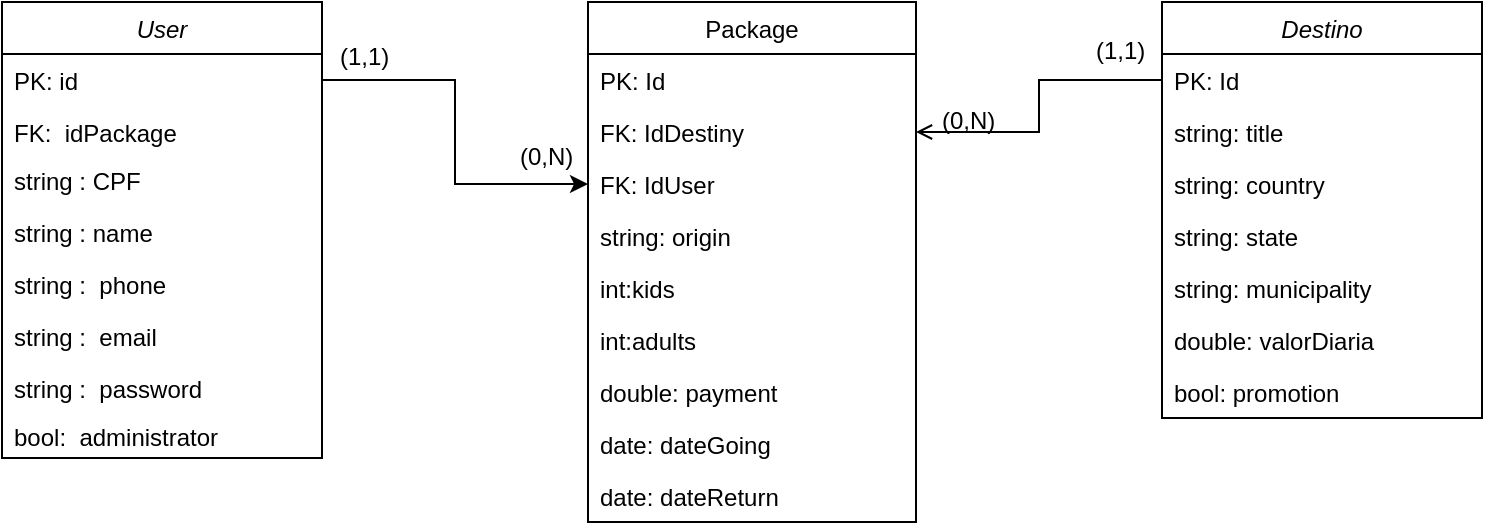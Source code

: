 <mxfile version="16.0.0" type="device"><diagram id="C5RBs43oDa-KdzZeNtuy" name="Page-1"><mxGraphModel dx="942" dy="550" grid="1" gridSize="10" guides="1" tooltips="1" connect="1" arrows="1" fold="1" page="1" pageScale="1" pageWidth="827" pageHeight="1169" math="0" shadow="0"><root><mxCell id="WIyWlLk6GJQsqaUBKTNV-0"/><mxCell id="WIyWlLk6GJQsqaUBKTNV-1" parent="WIyWlLk6GJQsqaUBKTNV-0"/><mxCell id="zkfFHV4jXpPFQw0GAbJ--0" value="User" style="swimlane;fontStyle=2;align=center;verticalAlign=top;childLayout=stackLayout;horizontal=1;startSize=26;horizontalStack=0;resizeParent=1;resizeLast=0;collapsible=1;marginBottom=0;rounded=0;shadow=0;strokeWidth=1;" parent="WIyWlLk6GJQsqaUBKTNV-1" vertex="1"><mxGeometry x="40" y="30" width="160" height="228" as="geometry"><mxRectangle x="230" y="140" width="160" height="26" as="alternateBounds"/></mxGeometry></mxCell><mxCell id="9QoxeDLVH2ZkLsEEm8cj-0" value="PK: id" style="text;align=left;verticalAlign=top;spacingLeft=4;spacingRight=4;overflow=hidden;rotatable=0;points=[[0,0.5],[1,0.5]];portConstraint=eastwest;" parent="zkfFHV4jXpPFQw0GAbJ--0" vertex="1"><mxGeometry y="26" width="160" height="26" as="geometry"/></mxCell><mxCell id="qlzHN-S7dza4pEabF48u-1" value="FK:  idPackage" style="text;align=left;verticalAlign=top;spacingLeft=4;spacingRight=4;overflow=hidden;rotatable=0;points=[[0,0.5],[1,0.5]];portConstraint=eastwest;rounded=0;shadow=0;html=0;" parent="zkfFHV4jXpPFQw0GAbJ--0" vertex="1"><mxGeometry y="52" width="160" height="24" as="geometry"/></mxCell><mxCell id="zkfFHV4jXpPFQw0GAbJ--2" value="string : CPF" style="text;align=left;verticalAlign=top;spacingLeft=4;spacingRight=4;overflow=hidden;rotatable=0;points=[[0,0.5],[1,0.5]];portConstraint=eastwest;rounded=0;shadow=0;html=0;" parent="zkfFHV4jXpPFQw0GAbJ--0" vertex="1"><mxGeometry y="76" width="160" height="26" as="geometry"/></mxCell><mxCell id="zkfFHV4jXpPFQw0GAbJ--1" value="string : name" style="text;align=left;verticalAlign=top;spacingLeft=4;spacingRight=4;overflow=hidden;rotatable=0;points=[[0,0.5],[1,0.5]];portConstraint=eastwest;" parent="zkfFHV4jXpPFQw0GAbJ--0" vertex="1"><mxGeometry y="102" width="160" height="26" as="geometry"/></mxCell><mxCell id="zkfFHV4jXpPFQw0GAbJ--3" value="string :  phone" style="text;align=left;verticalAlign=top;spacingLeft=4;spacingRight=4;overflow=hidden;rotatable=0;points=[[0,0.5],[1,0.5]];portConstraint=eastwest;rounded=0;shadow=0;html=0;" parent="zkfFHV4jXpPFQw0GAbJ--0" vertex="1"><mxGeometry y="128" width="160" height="26" as="geometry"/></mxCell><mxCell id="9QoxeDLVH2ZkLsEEm8cj-1" value="string :  email" style="text;align=left;verticalAlign=top;spacingLeft=4;spacingRight=4;overflow=hidden;rotatable=0;points=[[0,0.5],[1,0.5]];portConstraint=eastwest;rounded=0;shadow=0;html=0;" parent="zkfFHV4jXpPFQw0GAbJ--0" vertex="1"><mxGeometry y="154" width="160" height="26" as="geometry"/></mxCell><mxCell id="9QoxeDLVH2ZkLsEEm8cj-2" value="string :  password" style="text;align=left;verticalAlign=top;spacingLeft=4;spacingRight=4;overflow=hidden;rotatable=0;points=[[0,0.5],[1,0.5]];portConstraint=eastwest;rounded=0;shadow=0;html=0;" parent="zkfFHV4jXpPFQw0GAbJ--0" vertex="1"><mxGeometry y="180" width="160" height="24" as="geometry"/></mxCell><mxCell id="qlzHN-S7dza4pEabF48u-2" value="bool:  administrator " style="text;align=left;verticalAlign=top;spacingLeft=4;spacingRight=4;overflow=hidden;rotatable=0;points=[[0,0.5],[1,0.5]];portConstraint=eastwest;rounded=0;shadow=0;html=0;" parent="zkfFHV4jXpPFQw0GAbJ--0" vertex="1"><mxGeometry y="204" width="160" height="24" as="geometry"/></mxCell><mxCell id="zkfFHV4jXpPFQw0GAbJ--17" value="Package" style="swimlane;fontStyle=0;align=center;verticalAlign=top;childLayout=stackLayout;horizontal=1;startSize=26;horizontalStack=0;resizeParent=1;resizeLast=0;collapsible=1;marginBottom=0;rounded=0;shadow=0;strokeWidth=1;" parent="WIyWlLk6GJQsqaUBKTNV-1" vertex="1"><mxGeometry x="333" y="30" width="164" height="260" as="geometry"><mxRectangle x="334" y="30" width="160" height="26" as="alternateBounds"/></mxGeometry></mxCell><mxCell id="zkfFHV4jXpPFQw0GAbJ--18" value="PK: Id" style="text;align=left;verticalAlign=top;spacingLeft=4;spacingRight=4;overflow=hidden;rotatable=0;points=[[0,0.5],[1,0.5]];portConstraint=eastwest;" parent="zkfFHV4jXpPFQw0GAbJ--17" vertex="1"><mxGeometry y="26" width="164" height="26" as="geometry"/></mxCell><mxCell id="zkfFHV4jXpPFQw0GAbJ--20" value="FK: IdDestiny" style="text;align=left;verticalAlign=top;spacingLeft=4;spacingRight=4;overflow=hidden;rotatable=0;points=[[0,0.5],[1,0.5]];portConstraint=eastwest;rounded=0;shadow=0;html=0;" parent="zkfFHV4jXpPFQw0GAbJ--17" vertex="1"><mxGeometry y="52" width="164" height="26" as="geometry"/></mxCell><mxCell id="9QoxeDLVH2ZkLsEEm8cj-8" value="FK: IdUser" style="text;align=left;verticalAlign=top;spacingLeft=4;spacingRight=4;overflow=hidden;rotatable=0;points=[[0,0.5],[1,0.5]];portConstraint=eastwest;rounded=0;shadow=0;html=0;" parent="zkfFHV4jXpPFQw0GAbJ--17" vertex="1"><mxGeometry y="78" width="164" height="26" as="geometry"/></mxCell><mxCell id="zkfFHV4jXpPFQw0GAbJ--19" value="string: origin" style="text;align=left;verticalAlign=top;spacingLeft=4;spacingRight=4;overflow=hidden;rotatable=0;points=[[0,0.5],[1,0.5]];portConstraint=eastwest;rounded=0;shadow=0;html=0;" parent="zkfFHV4jXpPFQw0GAbJ--17" vertex="1"><mxGeometry y="104" width="164" height="26" as="geometry"/></mxCell><mxCell id="zkfFHV4jXpPFQw0GAbJ--21" value="int:kids" style="text;align=left;verticalAlign=top;spacingLeft=4;spacingRight=4;overflow=hidden;rotatable=0;points=[[0,0.5],[1,0.5]];portConstraint=eastwest;rounded=0;shadow=0;html=0;" parent="zkfFHV4jXpPFQw0GAbJ--17" vertex="1"><mxGeometry y="130" width="164" height="26" as="geometry"/></mxCell><mxCell id="9QoxeDLVH2ZkLsEEm8cj-3" value="int:adults" style="text;align=left;verticalAlign=top;spacingLeft=4;spacingRight=4;overflow=hidden;rotatable=0;points=[[0,0.5],[1,0.5]];portConstraint=eastwest;rounded=0;shadow=0;html=0;" parent="zkfFHV4jXpPFQw0GAbJ--17" vertex="1"><mxGeometry y="156" width="164" height="26" as="geometry"/></mxCell><mxCell id="9QoxeDLVH2ZkLsEEm8cj-4" value="double: payment" style="text;align=left;verticalAlign=top;spacingLeft=4;spacingRight=4;overflow=hidden;rotatable=0;points=[[0,0.5],[1,0.5]];portConstraint=eastwest;rounded=0;shadow=0;html=0;" parent="zkfFHV4jXpPFQw0GAbJ--17" vertex="1"><mxGeometry y="182" width="164" height="26" as="geometry"/></mxCell><mxCell id="9QoxeDLVH2ZkLsEEm8cj-5" value="date: dateGoing" style="text;align=left;verticalAlign=top;spacingLeft=4;spacingRight=4;overflow=hidden;rotatable=0;points=[[0,0.5],[1,0.5]];portConstraint=eastwest;rounded=0;shadow=0;html=0;" parent="zkfFHV4jXpPFQw0GAbJ--17" vertex="1"><mxGeometry y="208" width="164" height="26" as="geometry"/></mxCell><mxCell id="9QoxeDLVH2ZkLsEEm8cj-6" value="date: dateReturn" style="text;align=left;verticalAlign=top;spacingLeft=4;spacingRight=4;overflow=hidden;rotatable=0;points=[[0,0.5],[1,0.5]];portConstraint=eastwest;rounded=0;shadow=0;html=0;" parent="zkfFHV4jXpPFQw0GAbJ--17" vertex="1"><mxGeometry y="234" width="164" height="26" as="geometry"/></mxCell><mxCell id="8IeOA5Ux4PqqJXzsAvxy-0" value="Destino" style="swimlane;fontStyle=2;align=center;verticalAlign=top;childLayout=stackLayout;horizontal=1;startSize=26;horizontalStack=0;resizeParent=1;resizeLast=0;collapsible=1;marginBottom=0;rounded=0;shadow=0;strokeWidth=1;" parent="WIyWlLk6GJQsqaUBKTNV-1" vertex="1"><mxGeometry x="620" y="30" width="160" height="208" as="geometry"><mxRectangle x="620" y="89" width="160" height="26" as="alternateBounds"/></mxGeometry></mxCell><mxCell id="9QoxeDLVH2ZkLsEEm8cj-7" value="PK: Id" style="text;align=left;verticalAlign=top;spacingLeft=4;spacingRight=4;overflow=hidden;rotatable=0;points=[[0,0.5],[1,0.5]];portConstraint=eastwest;" parent="8IeOA5Ux4PqqJXzsAvxy-0" vertex="1"><mxGeometry y="26" width="160" height="26" as="geometry"/></mxCell><mxCell id="8IeOA5Ux4PqqJXzsAvxy-1" value="string: title" style="text;align=left;verticalAlign=top;spacingLeft=4;spacingRight=4;overflow=hidden;rotatable=0;points=[[0,0.5],[1,0.5]];portConstraint=eastwest;" parent="8IeOA5Ux4PqqJXzsAvxy-0" vertex="1"><mxGeometry y="52" width="160" height="26" as="geometry"/></mxCell><mxCell id="8IeOA5Ux4PqqJXzsAvxy-2" value="string: country&#10;" style="text;align=left;verticalAlign=top;spacingLeft=4;spacingRight=4;overflow=hidden;rotatable=0;points=[[0,0.5],[1,0.5]];portConstraint=eastwest;rounded=0;shadow=0;html=0;" parent="8IeOA5Ux4PqqJXzsAvxy-0" vertex="1"><mxGeometry y="78" width="160" height="26" as="geometry"/></mxCell><mxCell id="8IeOA5Ux4PqqJXzsAvxy-3" value="string: state" style="text;align=left;verticalAlign=top;spacingLeft=4;spacingRight=4;overflow=hidden;rotatable=0;points=[[0,0.5],[1,0.5]];portConstraint=eastwest;rounded=0;shadow=0;html=0;" parent="8IeOA5Ux4PqqJXzsAvxy-0" vertex="1"><mxGeometry y="104" width="160" height="26" as="geometry"/></mxCell><mxCell id="8IeOA5Ux4PqqJXzsAvxy-5" value="string: municipality" style="text;align=left;verticalAlign=top;spacingLeft=4;spacingRight=4;overflow=hidden;rotatable=0;points=[[0,0.5],[1,0.5]];portConstraint=eastwest;" parent="8IeOA5Ux4PqqJXzsAvxy-0" vertex="1"><mxGeometry y="130" width="160" height="26" as="geometry"/></mxCell><mxCell id="9QoxeDLVH2ZkLsEEm8cj-9" value="double: valorDiaria" style="text;align=left;verticalAlign=top;spacingLeft=4;spacingRight=4;overflow=hidden;rotatable=0;points=[[0,0.5],[1,0.5]];portConstraint=eastwest;" parent="8IeOA5Ux4PqqJXzsAvxy-0" vertex="1"><mxGeometry y="156" width="160" height="26" as="geometry"/></mxCell><mxCell id="qlzHN-S7dza4pEabF48u-3" value="bool: promotion" style="text;align=left;verticalAlign=top;spacingLeft=4;spacingRight=4;overflow=hidden;rotatable=0;points=[[0,0.5],[1,0.5]];portConstraint=eastwest;" parent="8IeOA5Ux4PqqJXzsAvxy-0" vertex="1"><mxGeometry y="182" width="160" height="26" as="geometry"/></mxCell><mxCell id="8IeOA5Ux4PqqJXzsAvxy-27" style="edgeStyle=orthogonalEdgeStyle;rounded=0;orthogonalLoop=1;jettySize=auto;html=1;endArrow=open;endFill=0;entryX=1;entryY=0.5;entryDx=0;entryDy=0;" parent="WIyWlLk6GJQsqaUBKTNV-1" source="9QoxeDLVH2ZkLsEEm8cj-7" target="zkfFHV4jXpPFQw0GAbJ--20" edge="1"><mxGeometry relative="1" as="geometry"/></mxCell><mxCell id="8IeOA5Ux4PqqJXzsAvxy-29" value="(1,1)" style="resizable=0;align=left;verticalAlign=bottom;labelBackgroundColor=none;fontSize=12;" parent="WIyWlLk6GJQsqaUBKTNV-1" connectable="0" vertex="1"><mxGeometry x="590" y="50" as="geometry"><mxPoint x="-5" y="13" as="offset"/></mxGeometry></mxCell><mxCell id="8IeOA5Ux4PqqJXzsAvxy-30" value="(0,N)" style="resizable=0;align=left;verticalAlign=bottom;labelBackgroundColor=none;fontSize=12;" parent="WIyWlLk6GJQsqaUBKTNV-1" connectable="0" vertex="1"><mxGeometry x="610" y="90" as="geometry"><mxPoint x="-102" y="8" as="offset"/></mxGeometry></mxCell><mxCell id="8IeOA5Ux4PqqJXzsAvxy-31" value="" style="resizable=0;align=left;verticalAlign=bottom;labelBackgroundColor=none;fontSize=12;" parent="WIyWlLk6GJQsqaUBKTNV-1" connectable="0" vertex="1"><mxGeometry x="610" y="100" as="geometry"><mxPoint x="-354" y="11" as="offset"/></mxGeometry></mxCell><mxCell id="qlzHN-S7dza4pEabF48u-8" value="(1,1)" style="resizable=0;align=left;verticalAlign=bottom;labelBackgroundColor=none;fontSize=12;" parent="WIyWlLk6GJQsqaUBKTNV-1" connectable="0" vertex="1"><mxGeometry x="620" y="70" as="geometry"><mxPoint x="-413" y="-4" as="offset"/></mxGeometry></mxCell><mxCell id="qlzHN-S7dza4pEabF48u-9" value="(0,N)" style="resizable=0;align=left;verticalAlign=bottom;labelBackgroundColor=none;fontSize=12;" parent="WIyWlLk6GJQsqaUBKTNV-1" connectable="0" vertex="1"><mxGeometry x="710" y="120" as="geometry"><mxPoint x="-413" y="-4" as="offset"/></mxGeometry></mxCell><mxCell id="qlzHN-S7dza4pEabF48u-12" style="edgeStyle=orthogonalEdgeStyle;rounded=0;orthogonalLoop=1;jettySize=auto;html=1;" parent="WIyWlLk6GJQsqaUBKTNV-1" source="9QoxeDLVH2ZkLsEEm8cj-0" target="9QoxeDLVH2ZkLsEEm8cj-8" edge="1"><mxGeometry relative="1" as="geometry"/></mxCell></root></mxGraphModel></diagram></mxfile>